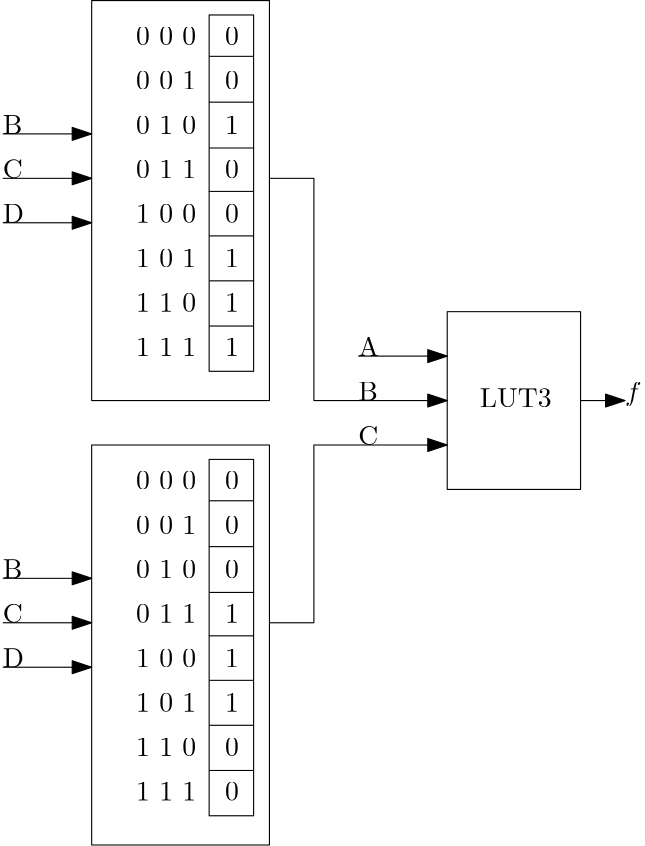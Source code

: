 <?xml version="1.0"?>
<!DOCTYPE ipe SYSTEM "ipe.dtd">
<ipe version="70218" creator="Ipe 7.2.28">
<info created="D:20241025213550" modified="D:20241025215047"/>
<ipestyle name="basic">
<symbol name="arrow/arc(spx)">
<path stroke="sym-stroke" fill="sym-stroke" pen="sym-pen">
0 0 m
-1 0.333 l
-1 -0.333 l
h
</path>
</symbol>
<symbol name="arrow/farc(spx)">
<path stroke="sym-stroke" fill="white" pen="sym-pen">
0 0 m
-1 0.333 l
-1 -0.333 l
h
</path>
</symbol>
<symbol name="arrow/ptarc(spx)">
<path stroke="sym-stroke" fill="sym-stroke" pen="sym-pen">
0 0 m
-1 0.333 l
-0.8 0 l
-1 -0.333 l
h
</path>
</symbol>
<symbol name="arrow/fptarc(spx)">
<path stroke="sym-stroke" fill="white" pen="sym-pen">
0 0 m
-1 0.333 l
-0.8 0 l
-1 -0.333 l
h
</path>
</symbol>
<symbol name="mark/circle(sx)" transformations="translations">
<path fill="sym-stroke">
0.6 0 0 0.6 0 0 e
0.4 0 0 0.4 0 0 e
</path>
</symbol>
<symbol name="mark/disk(sx)" transformations="translations">
<path fill="sym-stroke">
0.6 0 0 0.6 0 0 e
</path>
</symbol>
<symbol name="mark/fdisk(sfx)" transformations="translations">
<group>
<path fill="sym-fill">
0.5 0 0 0.5 0 0 e
</path>
<path fill="sym-stroke" fillrule="eofill">
0.6 0 0 0.6 0 0 e
0.4 0 0 0.4 0 0 e
</path>
</group>
</symbol>
<symbol name="mark/box(sx)" transformations="translations">
<path fill="sym-stroke" fillrule="eofill">
-0.6 -0.6 m
0.6 -0.6 l
0.6 0.6 l
-0.6 0.6 l
h
-0.4 -0.4 m
0.4 -0.4 l
0.4 0.4 l
-0.4 0.4 l
h
</path>
</symbol>
<symbol name="mark/square(sx)" transformations="translations">
<path fill="sym-stroke">
-0.6 -0.6 m
0.6 -0.6 l
0.6 0.6 l
-0.6 0.6 l
h
</path>
</symbol>
<symbol name="mark/fsquare(sfx)" transformations="translations">
<group>
<path fill="sym-fill">
-0.5 -0.5 m
0.5 -0.5 l
0.5 0.5 l
-0.5 0.5 l
h
</path>
<path fill="sym-stroke" fillrule="eofill">
-0.6 -0.6 m
0.6 -0.6 l
0.6 0.6 l
-0.6 0.6 l
h
-0.4 -0.4 m
0.4 -0.4 l
0.4 0.4 l
-0.4 0.4 l
h
</path>
</group>
</symbol>
<symbol name="mark/cross(sx)" transformations="translations">
<group>
<path fill="sym-stroke">
-0.43 -0.57 m
0.57 0.43 l
0.43 0.57 l
-0.57 -0.43 l
h
</path>
<path fill="sym-stroke">
-0.43 0.57 m
0.57 -0.43 l
0.43 -0.57 l
-0.57 0.43 l
h
</path>
</group>
</symbol>
<symbol name="arrow/fnormal(spx)">
<path stroke="sym-stroke" fill="white" pen="sym-pen">
0 0 m
-1 0.333 l
-1 -0.333 l
h
</path>
</symbol>
<symbol name="arrow/pointed(spx)">
<path stroke="sym-stroke" fill="sym-stroke" pen="sym-pen">
0 0 m
-1 0.333 l
-0.8 0 l
-1 -0.333 l
h
</path>
</symbol>
<symbol name="arrow/fpointed(spx)">
<path stroke="sym-stroke" fill="white" pen="sym-pen">
0 0 m
-1 0.333 l
-0.8 0 l
-1 -0.333 l
h
</path>
</symbol>
<symbol name="arrow/linear(spx)">
<path stroke="sym-stroke" pen="sym-pen">
-1 0.333 m
0 0 l
-1 -0.333 l
</path>
</symbol>
<symbol name="arrow/fdouble(spx)">
<path stroke="sym-stroke" fill="white" pen="sym-pen">
0 0 m
-1 0.333 l
-1 -0.333 l
h
-1 0 m
-2 0.333 l
-2 -0.333 l
h
</path>
</symbol>
<symbol name="arrow/double(spx)">
<path stroke="sym-stroke" fill="sym-stroke" pen="sym-pen">
0 0 m
-1 0.333 l
-1 -0.333 l
h
-1 0 m
-2 0.333 l
-2 -0.333 l
h
</path>
</symbol>
<symbol name="arrow/mid-normal(spx)">
<path stroke="sym-stroke" fill="sym-stroke" pen="sym-pen">
0.5 0 m
-0.5 0.333 l
-0.5 -0.333 l
h
</path>
</symbol>
<symbol name="arrow/mid-fnormal(spx)">
<path stroke="sym-stroke" fill="white" pen="sym-pen">
0.5 0 m
-0.5 0.333 l
-0.5 -0.333 l
h
</path>
</symbol>
<symbol name="arrow/mid-pointed(spx)">
<path stroke="sym-stroke" fill="sym-stroke" pen="sym-pen">
0.5 0 m
-0.5 0.333 l
-0.3 0 l
-0.5 -0.333 l
h
</path>
</symbol>
<symbol name="arrow/mid-fpointed(spx)">
<path stroke="sym-stroke" fill="white" pen="sym-pen">
0.5 0 m
-0.5 0.333 l
-0.3 0 l
-0.5 -0.333 l
h
</path>
</symbol>
<symbol name="arrow/mid-double(spx)">
<path stroke="sym-stroke" fill="sym-stroke" pen="sym-pen">
1 0 m
0 0.333 l
0 -0.333 l
h
0 0 m
-1 0.333 l
-1 -0.333 l
h
</path>
</symbol>
<symbol name="arrow/mid-fdouble(spx)">
<path stroke="sym-stroke" fill="white" pen="sym-pen">
1 0 m
0 0.333 l
0 -0.333 l
h
0 0 m
-1 0.333 l
-1 -0.333 l
h
</path>
</symbol>
<anglesize name="22.5 deg" value="22.5"/>
<anglesize name="30 deg" value="30"/>
<anglesize name="45 deg" value="45"/>
<anglesize name="60 deg" value="60"/>
<anglesize name="90 deg" value="90"/>
<arrowsize name="large" value="10"/>
<arrowsize name="small" value="5"/>
<arrowsize name="tiny" value="3"/>
<color name="blue" value="0 0 1"/>
<color name="brown" value="0.647 0.165 0.165"/>
<color name="darkblue" value="0 0 0.545"/>
<color name="darkcyan" value="0 0.545 0.545"/>
<color name="darkgray" value="0.663"/>
<color name="darkgreen" value="0 0.392 0"/>
<color name="darkmagenta" value="0.545 0 0.545"/>
<color name="darkorange" value="1 0.549 0"/>
<color name="darkred" value="0.545 0 0"/>
<color name="gold" value="1 0.843 0"/>
<color name="gray" value="0.745"/>
<color name="green" value="0 1 0"/>
<color name="lightblue" value="0.678 0.847 0.902"/>
<color name="lightcyan" value="0.878 1 1"/>
<color name="lightgray" value="0.827"/>
<color name="lightgreen" value="0.565 0.933 0.565"/>
<color name="lightyellow" value="1 1 0.878"/>
<color name="navy" value="0 0 0.502"/>
<color name="orange" value="1 0.647 0"/>
<color name="pink" value="1 0.753 0.796"/>
<color name="purple" value="0.627 0.125 0.941"/>
<color name="red" value="1 0 0"/>
<color name="seagreen" value="0.18 0.545 0.341"/>
<color name="turquoise" value="0.251 0.878 0.816"/>
<color name="violet" value="0.933 0.51 0.933"/>
<color name="yellow" value="1 1 0"/>
<dashstyle name="dash dot dotted" value="[4 2 1 2 1 2] 0"/>
<dashstyle name="dash dotted" value="[4 2 1 2] 0"/>
<dashstyle name="dashed" value="[4] 0"/>
<dashstyle name="dotted" value="[1 3] 0"/>
<gridsize name="10 pts (~3.5 mm)" value="10"/>
<gridsize name="14 pts (~5 mm)" value="14"/>
<gridsize name="16 pts (~6 mm)" value="16"/>
<gridsize name="20 pts (~7 mm)" value="20"/>
<gridsize name="28 pts (~10 mm)" value="28"/>
<gridsize name="32 pts (~12 mm)" value="32"/>
<gridsize name="4 pts" value="4"/>
<gridsize name="56 pts (~20 mm)" value="56"/>
<gridsize name="8 pts (~3 mm)" value="8"/>
<opacity name="10%" value="0.1"/>
<opacity name="30%" value="0.3"/>
<opacity name="50%" value="0.5"/>
<opacity name="75%" value="0.75"/>
<pen name="fat" value="1.2"/>
<pen name="heavier" value="0.8"/>
<pen name="ultrafat" value="2"/>
<symbolsize name="large" value="5"/>
<symbolsize name="small" value="2"/>
<symbolsize name="tiny" value="1.1"/>
<textsize name="Huge" value="\Huge"/>
<textsize name="LARGE" value="\LARGE"/>
<textsize name="Large" value="\Large"/>
<textsize name="footnote" value="\footnotesize"/>
<textsize name="huge" value="\huge"/>
<textsize name="large" value="\large"/>
<textsize name="script" value="\scriptsize"/>
<textsize name="small" value="\small"/>
<textsize name="tiny" value="\tiny"/>
<textstyle name="center" begin="\begin{center}" end="\end{center}"/>
<textstyle name="item" begin="\begin{itemize}\item{}" end="\end{itemize}"/>
<textstyle name="itemize" begin="\begin{itemize}" end="\end{itemize}"/>
<tiling name="falling" angle="-60" step="4" width="1"/>
<tiling name="rising" angle="30" step="4" width="1"/>
</ipestyle>
<page>
<layer name="alpha"/>
<view layers="alpha" active="alpha"/>
<text layer="alpha" transformations="translations" pos="192 704" stroke="black" type="label" width="21.586" height="6.42" depth="0" valign="baseline">0 0 0</text>
<text transformations="translations" pos="192 688" stroke="black" type="label" width="21.586" height="6.42" depth="0" valign="baseline">0 0 1</text>
<text transformations="translations" pos="192 672" stroke="black" type="label" width="21.586" height="6.42" depth="0" valign="baseline">0 1 0</text>
<text transformations="translations" pos="192 656" stroke="black" type="label" width="21.586" height="6.42" depth="0" valign="baseline">0 1 1</text>
<text transformations="translations" pos="192 640" stroke="black" type="label" width="21.586" height="6.42" depth="0" valign="baseline">1 0 0</text>
<text transformations="translations" pos="192 624" stroke="black" type="label" width="21.586" height="6.42" depth="0" valign="baseline">1 0 1</text>
<text transformations="translations" pos="192 608" stroke="black" type="label" width="21.586" height="6.42" depth="0" valign="baseline">1 1 0</text>
<text transformations="translations" pos="192 592" stroke="black" type="label" width="21.586" height="6.42" depth="0" valign="baseline">1 1 1</text>
<text transformations="translations" pos="224 704" stroke="black" type="label" width="4.981" height="6.42" depth="0" valign="baseline">0</text>
<text transformations="translations" pos="224 688" stroke="black" type="label" width="4.981" height="6.42" depth="0" valign="baseline">0</text>
<text transformations="translations" pos="224 672" stroke="black" type="label" width="4.981" height="6.42" depth="0" valign="baseline">1</text>
<text transformations="translations" pos="224 656" stroke="black" type="label" width="4.981" height="6.42" depth="0" valign="baseline">0</text>
<text transformations="translations" pos="224 640" stroke="black" type="label" width="4.981" height="6.42" depth="0" valign="baseline">0</text>
<text transformations="translations" pos="224 624" stroke="black" type="label" width="4.981" height="6.42" depth="0" valign="baseline">1</text>
<text transformations="translations" pos="224 608" stroke="black" type="label" width="4.981" height="6.42" depth="0" valign="baseline">1</text>
<text transformations="translations" pos="224 592" stroke="black" type="label" width="4.981" height="6.42" depth="0" valign="baseline">1</text>
<path stroke="black">
176 720 m
176 576 l
240 576 l
240 720 l
h
</path>
<path matrix="1 0 0 1 0 1.53329" stroke="black">
218.291 713.284 m
218.291 584.997 l
234.296 584.997 l
234.296 713.284 l
h
</path>
<path stroke="black">
218.31 699.918 m
234.379 699.918 l
</path>
<path matrix="1 0 0 1 -0.0993828 -16.5055" stroke="black">
218.31 699.918 m
234.379 699.918 l
</path>
<path matrix="1 0 0 1 0.100231 -32.9986" stroke="black">
218.31 699.918 m
234.379 699.918 l
</path>
<path matrix="1 0 0 1 -0.149286 -48.6184" stroke="black">
218.31 699.918 m
234.379 699.918 l
</path>
<path matrix="1 0 0 1 0.0503275 -64.6374" stroke="black">
218.31 699.918 m
234.379 699.918 l
</path>
<path matrix="1 0 0 1 0.100231 -80.8186" stroke="black">
218.31 699.918 m
234.379 699.918 l
</path>
<path matrix="1 0 0 1 0.0503275 -97.0871" stroke="black">
218.31 699.918 m
234.379 699.918 l
</path>
<path stroke="black" arrow="normal/normal">
144 672 m
176 672 l
</path>
<path stroke="black" arrow="normal/normal">
144 656 m
176 656 l
</path>
<path stroke="black" arrow="normal/normal">
144 640 m
176 640 l
</path>
<text transformations="translations" pos="144 672" stroke="black" type="label" width="7.057" height="6.808" depth="0" valign="baseline">B</text>
<text transformations="translations" pos="144 656" stroke="black" type="label" width="7.195" height="6.808" depth="0" valign="baseline">C</text>
<text transformations="translations" pos="144 640" stroke="black" type="label" width="7.61" height="6.808" depth="0" valign="baseline">D</text>
<text matrix="1 0 0 1 0 -160" transformations="translations" pos="192 704" stroke="black" type="label" width="21.586" height="6.42" depth="0" valign="baseline">0 0 0</text>
<text matrix="1 0 0 1 0 -160" transformations="translations" pos="192 688" stroke="black" type="label" width="21.586" height="6.42" depth="0" valign="baseline">0 0 1</text>
<text matrix="1 0 0 1 0 -160" transformations="translations" pos="192 672" stroke="black" type="label" width="21.586" height="6.42" depth="0" valign="baseline">0 1 0</text>
<text matrix="1 0 0 1 0 -160" transformations="translations" pos="192 656" stroke="black" type="label" width="21.586" height="6.42" depth="0" valign="baseline">0 1 1</text>
<text matrix="1 0 0 1 0 -160" transformations="translations" pos="192 640" stroke="black" type="label" width="21.586" height="6.42" depth="0" valign="baseline">1 0 0</text>
<text matrix="1 0 0 1 0 -160" transformations="translations" pos="192 624" stroke="black" type="label" width="21.586" height="6.42" depth="0" valign="baseline">1 0 1</text>
<text matrix="1 0 0 1 0 -160" transformations="translations" pos="192 608" stroke="black" type="label" width="21.586" height="6.42" depth="0" valign="baseline">1 1 0</text>
<text matrix="1 0 0 1 0 -160" transformations="translations" pos="192 592" stroke="black" type="label" width="21.586" height="6.42" depth="0" valign="baseline">1 1 1</text>
<path matrix="1 0 0 1 0 -160" stroke="black">
176 720 m
176 576 l
240 576 l
240 720 l
h
</path>
<path matrix="1 0 0 1 0 -158.467" stroke="black">
218.291 713.284 m
218.291 584.997 l
234.296 584.997 l
234.296 713.284 l
h
</path>
<path matrix="1 0 0 1 0 -160" stroke="black">
218.31 699.918 m
234.379 699.918 l
</path>
<path matrix="1 0 0 1 -0.0993828 -176.506" stroke="black">
218.31 699.918 m
234.379 699.918 l
</path>
<path matrix="1 0 0 1 0.100231 -192.999" stroke="black">
218.31 699.918 m
234.379 699.918 l
</path>
<path matrix="1 0 0 1 -0.149286 -208.618" stroke="black">
218.31 699.918 m
234.379 699.918 l
</path>
<path matrix="1 0 0 1 0.0503275 -224.637" stroke="black">
218.31 699.918 m
234.379 699.918 l
</path>
<path matrix="1 0 0 1 0.100231 -240.819" stroke="black">
218.31 699.918 m
234.379 699.918 l
</path>
<path matrix="1 0 0 1 0.0503275 -257.087" stroke="black">
218.31 699.918 m
234.379 699.918 l
</path>
<path matrix="1 0 0 1 0 -160" stroke="black" arrow="normal/normal">
144 672 m
176 672 l
</path>
<path matrix="1 0 0 1 0 -160" stroke="black" arrow="normal/normal">
144 656 m
176 656 l
</path>
<path matrix="1 0 0 1 0 -160" stroke="black" arrow="normal/normal">
144 640 m
176 640 l
</path>
<text matrix="1 0 0 1 0 -160" transformations="translations" pos="144 672" stroke="black" type="label" width="7.057" height="6.808" depth="0" valign="baseline">B</text>
<text matrix="1 0 0 1 0 -160" transformations="translations" pos="144 656" stroke="black" type="label" width="7.195" height="6.808" depth="0" valign="baseline">C</text>
<text matrix="1 0 0 1 0 -160" transformations="translations" pos="144 640" stroke="black" type="label" width="7.61" height="6.808" depth="0" valign="baseline">D</text>
<path matrix="1 0 0 1 128 -80" stroke="black" arrow="normal/normal">
144 672 m
176 672 l
</path>
<text matrix="1 0 0 1 128 -80" transformations="translations" pos="144 672" stroke="black" type="label" width="7.472" height="6.808" depth="0" valign="baseline">A</text>
<text transformations="translations" pos="224 544" stroke="black" type="label" width="4.981" height="6.42" depth="0" valign="baseline">0</text>
<text transformations="translations" pos="224 528" stroke="black" type="label" width="4.981" height="6.42" depth="0" valign="baseline">0</text>
<text transformations="translations" pos="224 512" stroke="black" type="label" width="4.981" height="6.42" depth="0" valign="baseline">0</text>
<text transformations="translations" pos="224 496" stroke="black" type="label" width="4.981" height="6.42" depth="0" valign="baseline">1</text>
<text transformations="translations" pos="224 480" stroke="black" type="label" width="4.981" height="6.42" depth="0" valign="baseline">1</text>
<text transformations="translations" pos="224 464" stroke="black" type="label" width="4.981" height="6.42" depth="0" valign="baseline">1</text>
<text transformations="translations" pos="224 448" stroke="black" type="label" width="4.981" height="6.42" depth="0" valign="baseline">0</text>
<text transformations="translations" pos="224 432" stroke="black" type="label" width="4.981" height="6.42" depth="0" valign="baseline">0</text>
<path stroke="black" arrow="normal/normal">
240 656 m
256 656 l
256 576 l
304 576 l
</path>
<path stroke="black" arrow="normal/normal">
240 496 m
256 496 l
256 560 l
304 560 l
</path>
<text transformations="translations" pos="272 576" stroke="black" type="label" width="7.057" height="6.808" depth="0" valign="baseline">B</text>
<text transformations="translations" pos="272 560" stroke="black" type="label" width="7.195" height="6.808" depth="0" valign="baseline">C</text>
<path stroke="black">
304 608 m
304 544 l
352 544 l
352 608 l
h
</path>
<text matrix="1 0 0 1 -4.27391 -18.3778" transformations="translations" pos="320 592" stroke="black" type="label" width="25.875" height="6.808" depth="0" valign="baseline">LUT3</text>
<path stroke="black" arrow="normal/normal">
352 576 m
368 576 l
</path>
<text transformations="translations" pos="368 576" stroke="black" type="label" width="5.95" height="6.926" depth="1.93" valign="baseline">$f$</text>
</page>
</ipe>
